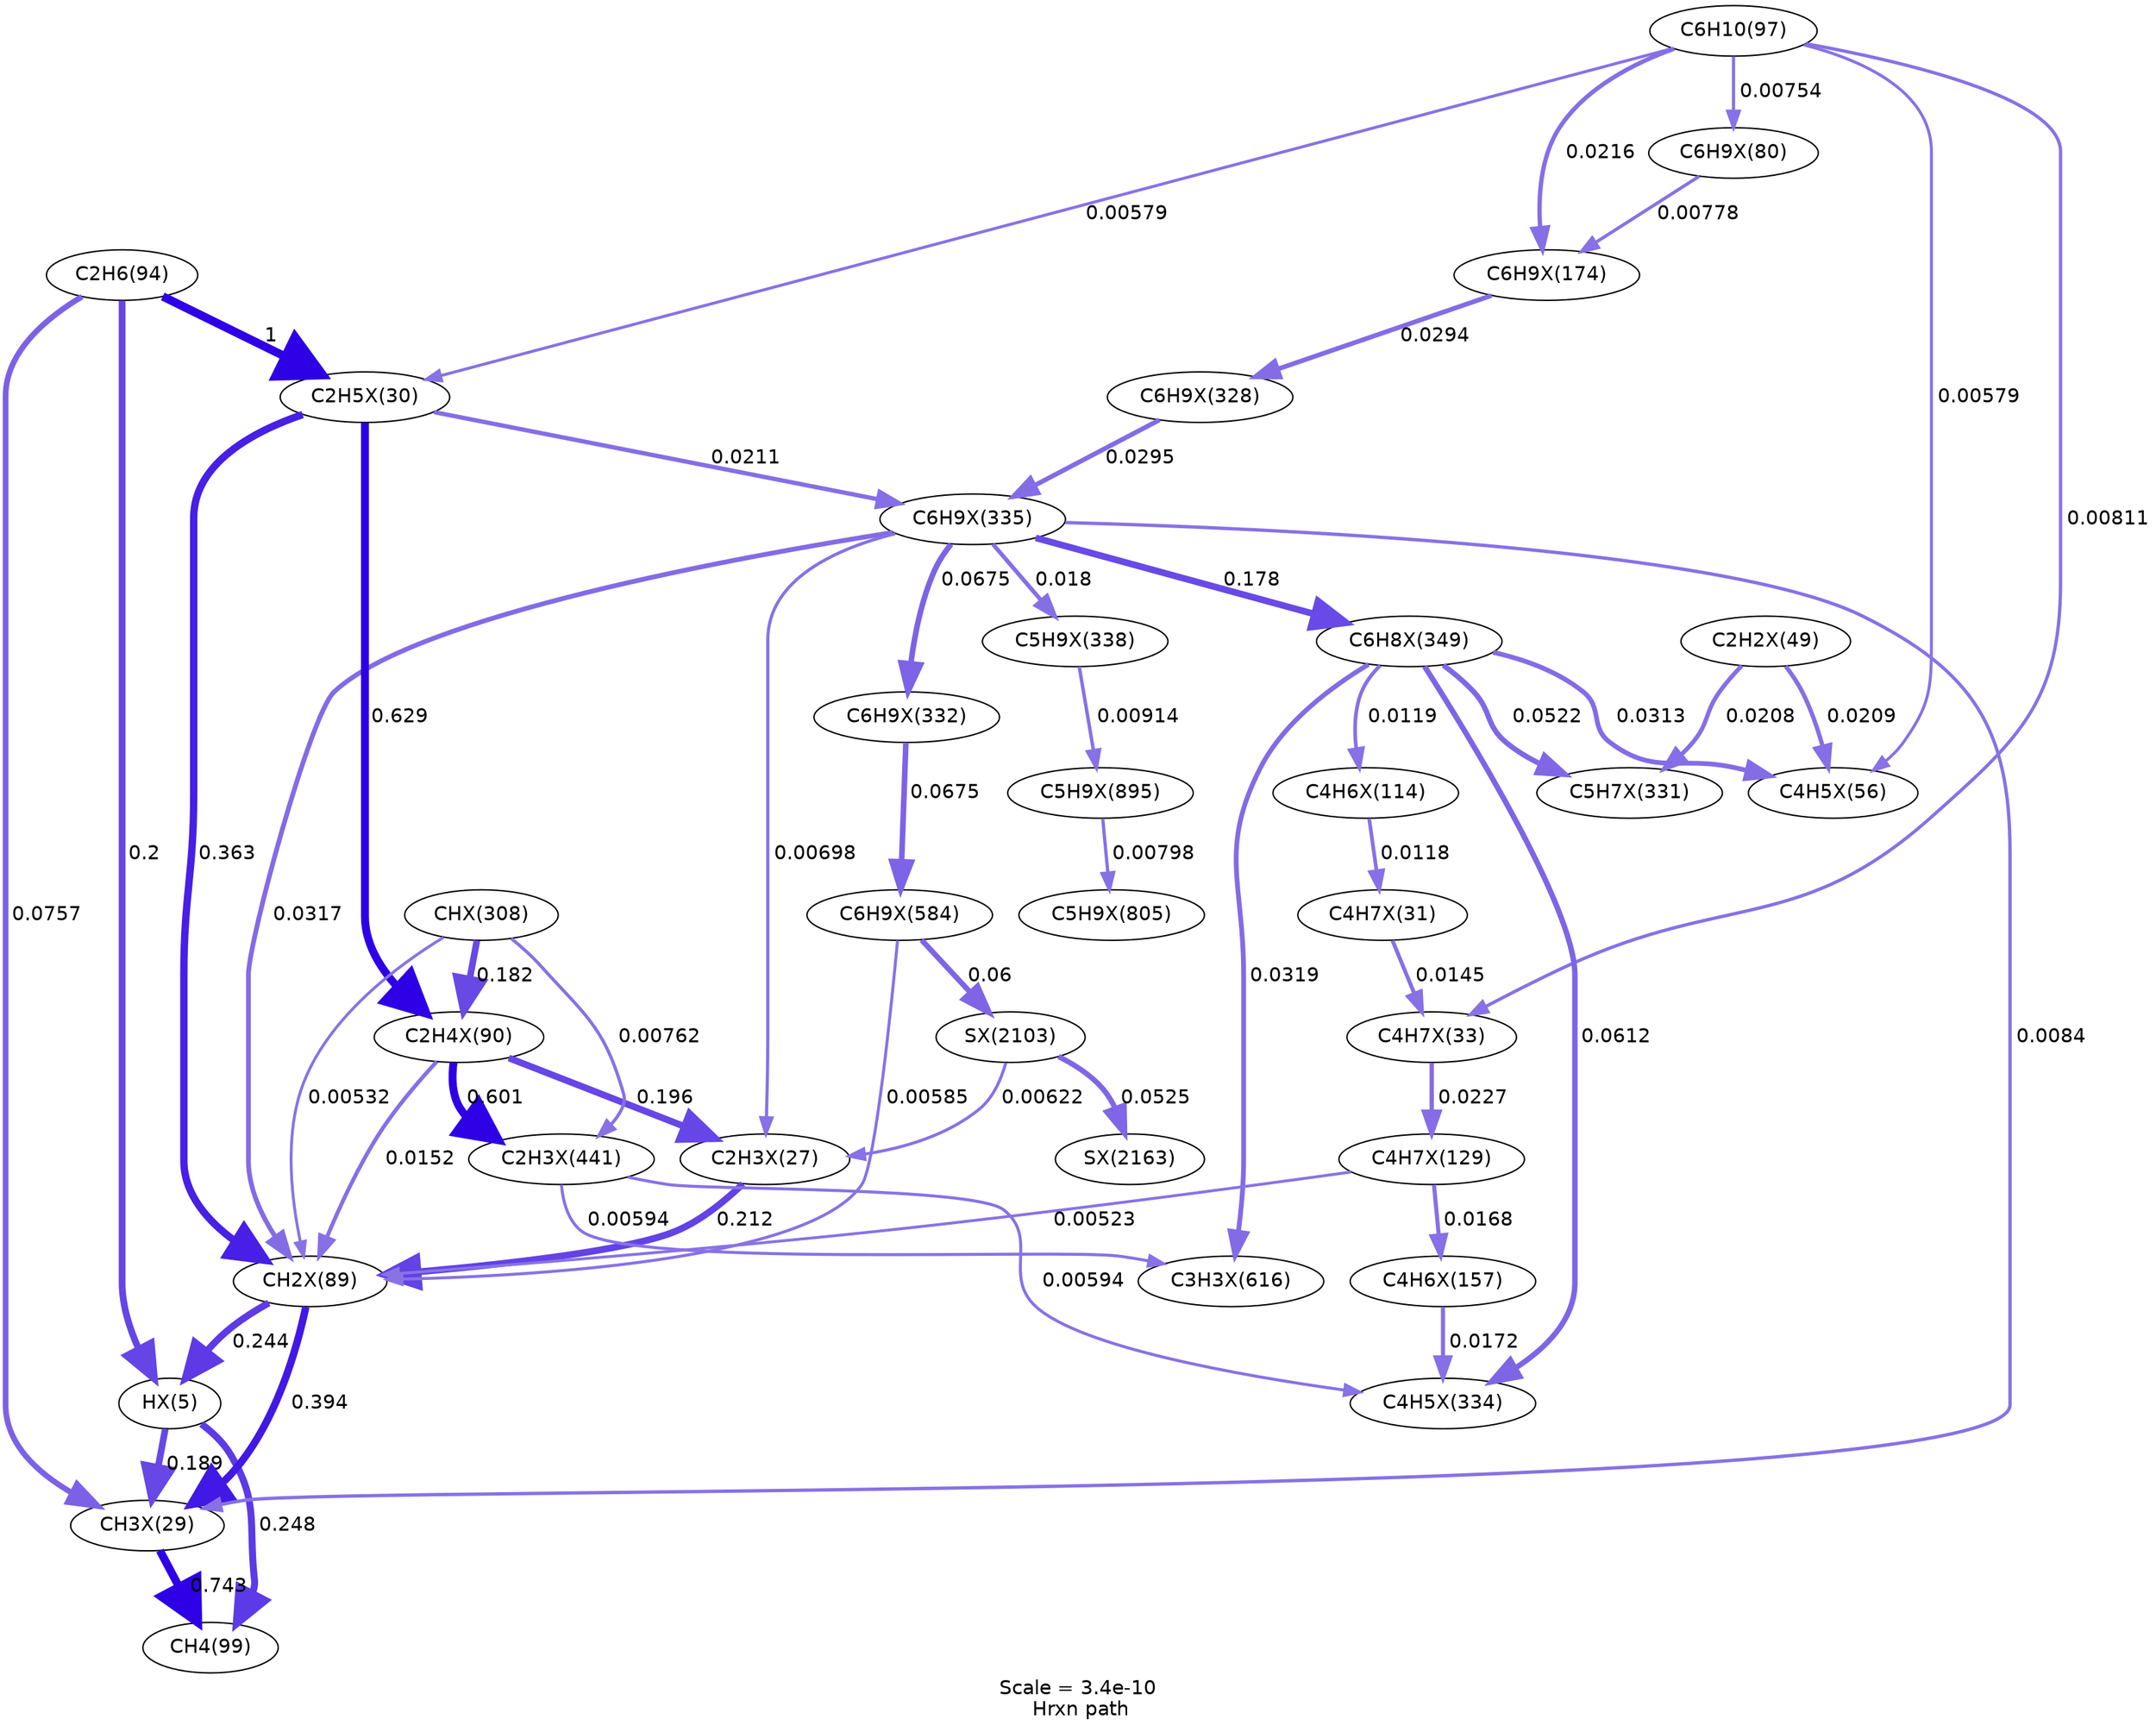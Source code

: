 digraph reaction_paths {
center=1;
s10 -> s17[fontname="Helvetica", style="setlinewidth(4.78)", arrowsize=2.39, color="0.7, 0.7, 0.9"
, label=" 0.2"];
s17 -> s19[fontname="Helvetica", style="setlinewidth(4.74)", arrowsize=2.37, color="0.7, 0.689, 0.9"
, label=" 0.189"];
s32 -> s17[fontname="Helvetica", style="setlinewidth(4.94)", arrowsize=2.47, color="0.7, 0.744, 0.9"
, label=" 0.244"];
s17 -> s13[fontname="Helvetica", style="setlinewidth(4.95)", arrowsize=2.47, color="0.7, 0.748, 0.9"
, label=" 0.248"];
s18 -> s32[fontname="Helvetica", style="setlinewidth(4.83)", arrowsize=2.41, color="0.7, 0.712, 0.9"
, label=" 0.212"];
s33 -> s18[fontname="Helvetica", style="setlinewidth(4.77)", arrowsize=2.39, color="0.7, 0.696, 0.9"
, label=" 0.196"];
s45 -> s18[fontname="Helvetica", style="setlinewidth(2.25)", arrowsize=1.13, color="0.7, 0.507, 0.9"
, label=" 0.00698"];
s120 -> s18[fontname="Helvetica", style="setlinewidth(2.16)", arrowsize=1.08, color="0.7, 0.506, 0.9"
, label=" 0.00622"];
s27 -> s28[fontname="Helvetica", style="setlinewidth(3.08)", arrowsize=1.54, color="0.7, 0.521, 0.9"
, label=" 0.0209"];
s11 -> s28[fontname="Helvetica", style="setlinewidth(2.11)", arrowsize=1.06, color="0.7, 0.506, 0.9"
, label=" 0.00579"];
s48 -> s28[fontname="Helvetica", style="setlinewidth(3.39)", arrowsize=1.69, color="0.7, 0.531, 0.9"
, label=" 0.0313"];
s10 -> s20[fontname="Helvetica", style="setlinewidth(6)", arrowsize=3, color="0.7, 1.5, 0.9"
, label=" 1"];
s20 -> s32[fontname="Helvetica", style="setlinewidth(5.24)", arrowsize=2.62, color="0.7, 0.863, 0.9"
, label=" 0.363"];
s11 -> s20[fontname="Helvetica", style="setlinewidth(2.11)", arrowsize=1.06, color="0.7, 0.506, 0.9"
, label=" 0.00579"];
s20 -> s33[fontname="Helvetica", style="setlinewidth(5.65)", arrowsize=2.83, color="0.7, 1.13, 0.9"
, label=" 0.629"];
s20 -> s45[fontname="Helvetica", style="setlinewidth(3.09)", arrowsize=1.54, color="0.7, 0.521, 0.9"
, label=" 0.0211"];
s10 -> s19[fontname="Helvetica", style="setlinewidth(4.05)", arrowsize=2.03, color="0.7, 0.576, 0.9"
, label=" 0.0757"];
s21 -> s23[fontname="Helvetica", style="setlinewidth(2.81)", arrowsize=1.4, color="0.7, 0.515, 0.9"
, label=" 0.0145"];
s34 -> s21[fontname="Helvetica", style="setlinewidth(2.65)", arrowsize=1.32, color="0.7, 0.512, 0.9"
, label=" 0.0118"];
s23 -> s35[fontname="Helvetica", style="setlinewidth(3.14)", arrowsize=1.57, color="0.7, 0.523, 0.9"
, label=" 0.0227"];
s11 -> s23[fontname="Helvetica", style="setlinewidth(2.36)", arrowsize=1.18, color="0.7, 0.508, 0.9"
, label=" 0.00811"];
s35 -> s32[fontname="Helvetica", style="setlinewidth(2.03)", arrowsize=1.02, color="0.7, 0.505, 0.9"
, label=" 0.00523"];
s35 -> s36[fontname="Helvetica", style="setlinewidth(2.92)", arrowsize=1.46, color="0.7, 0.517, 0.9"
, label=" 0.0168"];
s11 -> s31[fontname="Helvetica", style="setlinewidth(2.31)", arrowsize=1.16, color="0.7, 0.508, 0.9"
, label=" 0.00754"];
s31 -> s37[fontname="Helvetica", style="setlinewidth(2.33)", arrowsize=1.17, color="0.7, 0.508, 0.9"
, label=" 0.00778"];
s32 -> s19[fontname="Helvetica", style="setlinewidth(5.3)", arrowsize=2.65, color="0.7, 0.894, 0.9"
, label=" 0.394"];
s45 -> s19[fontname="Helvetica", style="setlinewidth(2.39)", arrowsize=1.2, color="0.7, 0.508, 0.9"
, label=" 0.0084"];
s19 -> s13[fontname="Helvetica", style="setlinewidth(5.78)", arrowsize=2.89, color="0.7, 1.24, 0.9"
, label=" 0.743"];
s39 -> s32[fontname="Helvetica", style="setlinewidth(2.05)", arrowsize=1.02, color="0.7, 0.505, 0.9"
, label=" 0.00532"];
s33 -> s32[fontname="Helvetica", style="setlinewidth(2.84)", arrowsize=1.42, color="0.7, 0.515, 0.9"
, label=" 0.0152"];
s45 -> s32[fontname="Helvetica", style="setlinewidth(3.39)", arrowsize=1.7, color="0.7, 0.532, 0.9"
, label=" 0.0317"];
s57 -> s32[fontname="Helvetica", style="setlinewidth(2.12)", arrowsize=1.06, color="0.7, 0.506, 0.9"
, label=" 0.00585"];
s39 -> s33[fontname="Helvetica", style="setlinewidth(4.71)", arrowsize=2.36, color="0.7, 0.682, 0.9"
, label=" 0.182"];
s39 -> s52[fontname="Helvetica", style="setlinewidth(2.32)", arrowsize=1.16, color="0.7, 0.508, 0.9"
, label=" 0.00762"];
s27 -> s42[fontname="Helvetica", style="setlinewidth(3.08)", arrowsize=1.54, color="0.7, 0.521, 0.9"
, label=" 0.0208"];
s36 -> s44[fontname="Helvetica", style="setlinewidth(2.93)", arrowsize=1.47, color="0.7, 0.517, 0.9"
, label=" 0.0172"];
s52 -> s44[fontname="Helvetica", style="setlinewidth(2.13)", arrowsize=1.07, color="0.7, 0.506, 0.9"
, label=" 0.00594"];
s48 -> s44[fontname="Helvetica", style="setlinewidth(3.89)", arrowsize=1.95, color="0.7, 0.561, 0.9"
, label=" 0.0612"];
s11 -> s37[fontname="Helvetica", style="setlinewidth(3.1)", arrowsize=1.55, color="0.7, 0.522, 0.9"
, label=" 0.0216"];
s33 -> s52[fontname="Helvetica", style="setlinewidth(5.62)", arrowsize=2.81, color="0.7, 1.1, 0.9"
, label=" 0.601"];
s52 -> s59[fontname="Helvetica", style="setlinewidth(2.13)", arrowsize=1.06, color="0.7, 0.506, 0.9"
, label=" 0.00594"];
s37 -> s41[fontname="Helvetica", style="setlinewidth(3.34)", arrowsize=1.67, color="0.7, 0.529, 0.9"
, label=" 0.0294"];
s41 -> s45[fontname="Helvetica", style="setlinewidth(3.34)", arrowsize=1.67, color="0.7, 0.529, 0.9"
, label=" 0.0295"];
s45 -> s43[fontname="Helvetica", style="setlinewidth(3.97)", arrowsize=1.98, color="0.7, 0.568, 0.9"
, label=" 0.0675"];
s45 -> s48[fontname="Helvetica", style="setlinewidth(4.7)", arrowsize=2.35, color="0.7, 0.678, 0.9"
, label=" 0.178"];
s45 -> s46[fontname="Helvetica", style="setlinewidth(2.97)", arrowsize=1.48, color="0.7, 0.518, 0.9"
, label=" 0.018"];
s43 -> s57[fontname="Helvetica", style="setlinewidth(3.97)", arrowsize=1.98, color="0.7, 0.568, 0.9"
, label=" 0.0675"];
s48 -> s59[fontname="Helvetica", style="setlinewidth(3.4)", arrowsize=1.7, color="0.7, 0.532, 0.9"
, label=" 0.0319"];
s48 -> s34[fontname="Helvetica", style="setlinewidth(2.65)", arrowsize=1.33, color="0.7, 0.512, 0.9"
, label=" 0.0119"];
s48 -> s42[fontname="Helvetica", style="setlinewidth(3.77)", arrowsize=1.89, color="0.7, 0.552, 0.9"
, label=" 0.0522"];
s46 -> s64[fontname="Helvetica", style="setlinewidth(2.46)", arrowsize=1.23, color="0.7, 0.509, 0.9"
, label=" 0.00914"];
s64 -> s61[fontname="Helvetica", style="setlinewidth(2.35)", arrowsize=1.18, color="0.7, 0.508, 0.9"
, label=" 0.00798"];
s57 -> s120[fontname="Helvetica", style="setlinewidth(3.88)", arrowsize=1.94, color="0.7, 0.56, 0.9"
, label=" 0.06"];
s120 -> s123[fontname="Helvetica", style="setlinewidth(3.78)", arrowsize=1.89, color="0.7, 0.553, 0.9"
, label=" 0.0525"];
s10 [ fontname="Helvetica", label="C2H6(94)"];
s11 [ fontname="Helvetica", label="C6H10(97)"];
s13 [ fontname="Helvetica", label="CH4(99)"];
s17 [ fontname="Helvetica", label="HX(5)"];
s18 [ fontname="Helvetica", label="C2H3X(27)"];
s19 [ fontname="Helvetica", label="CH3X(29)"];
s20 [ fontname="Helvetica", label="C2H5X(30)"];
s21 [ fontname="Helvetica", label="C4H7X(31)"];
s23 [ fontname="Helvetica", label="C4H7X(33)"];
s27 [ fontname="Helvetica", label="C2H2X(49)"];
s28 [ fontname="Helvetica", label="C4H5X(56)"];
s31 [ fontname="Helvetica", label="C6H9X(80)"];
s32 [ fontname="Helvetica", label="CH2X(89)"];
s33 [ fontname="Helvetica", label="C2H4X(90)"];
s34 [ fontname="Helvetica", label="C4H6X(114)"];
s35 [ fontname="Helvetica", label="C4H7X(129)"];
s36 [ fontname="Helvetica", label="C4H6X(157)"];
s37 [ fontname="Helvetica", label="C6H9X(174)"];
s39 [ fontname="Helvetica", label="CHX(308)"];
s41 [ fontname="Helvetica", label="C6H9X(328)"];
s42 [ fontname="Helvetica", label="C5H7X(331)"];
s43 [ fontname="Helvetica", label="C6H9X(332)"];
s44 [ fontname="Helvetica", label="C4H5X(334)"];
s45 [ fontname="Helvetica", label="C6H9X(335)"];
s46 [ fontname="Helvetica", label="C5H9X(338)"];
s48 [ fontname="Helvetica", label="C6H8X(349)"];
s52 [ fontname="Helvetica", label="C2H3X(441)"];
s57 [ fontname="Helvetica", label="C6H9X(584)"];
s59 [ fontname="Helvetica", label="C3H3X(616)"];
s61 [ fontname="Helvetica", label="C5H9X(805)"];
s64 [ fontname="Helvetica", label="C5H9X(895)"];
s120 [ fontname="Helvetica", label="SX(2103)"];
s123 [ fontname="Helvetica", label="SX(2163)"];
 label = "Scale = 3.4e-10\l Hrxn path";
 fontname = "Helvetica";
}
